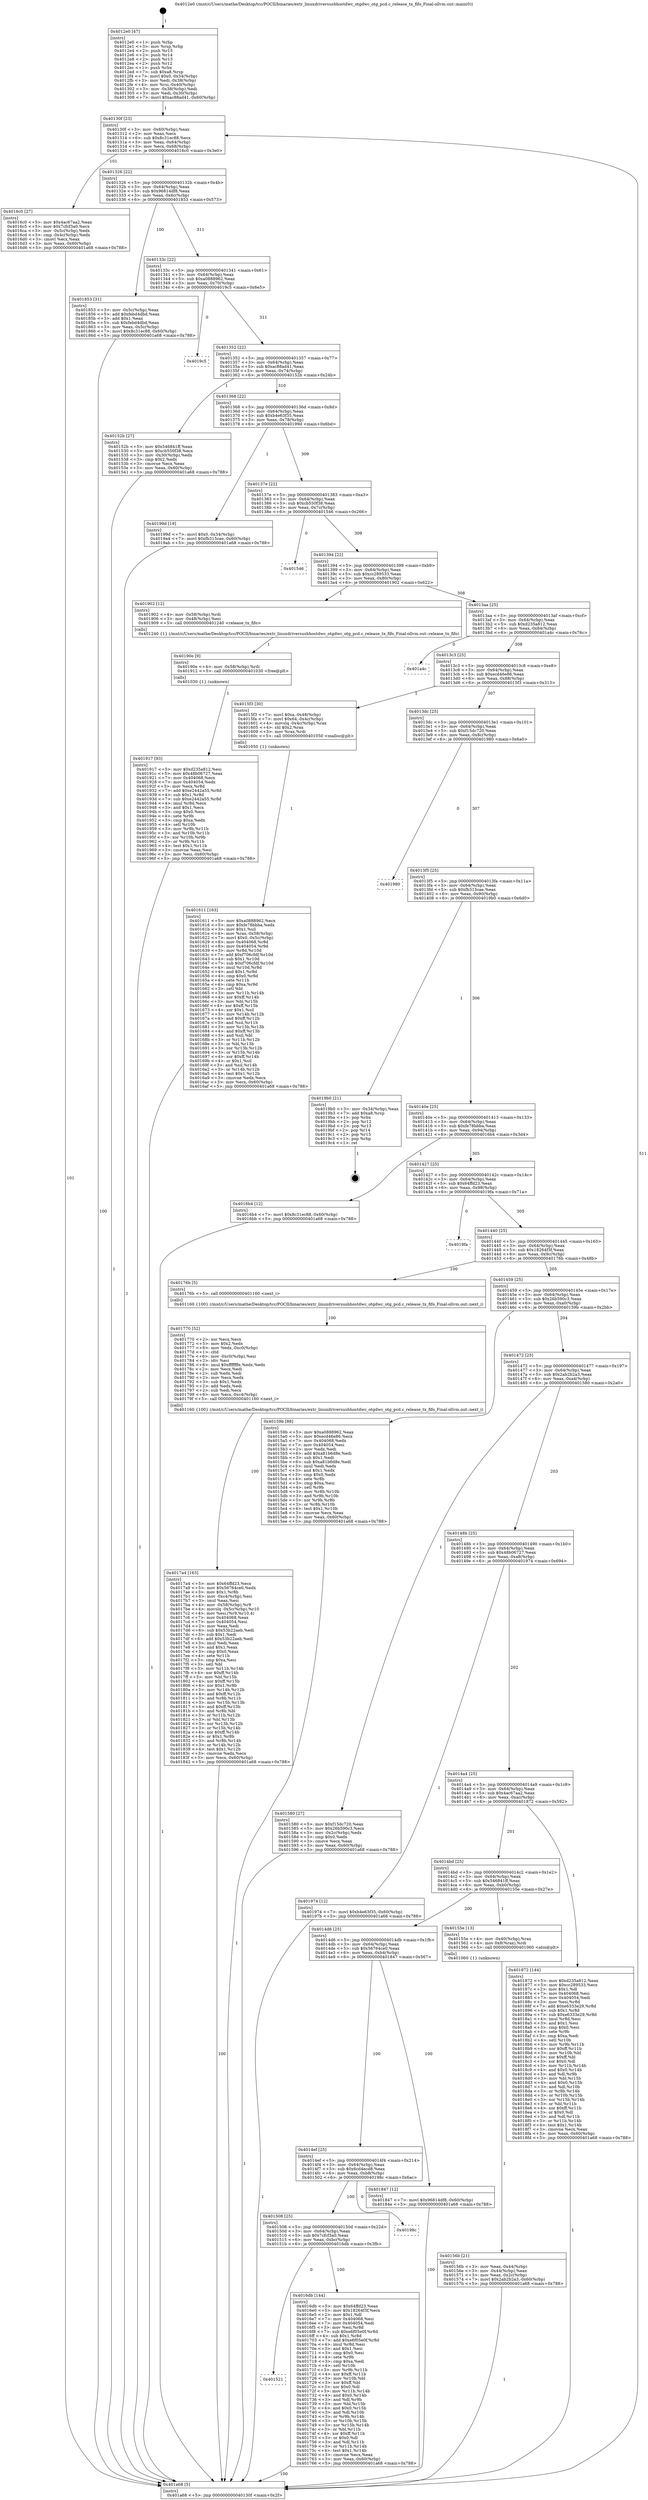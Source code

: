 digraph "0x4012e0" {
  label = "0x4012e0 (/mnt/c/Users/mathe/Desktop/tcc/POCII/binaries/extr_linuxdriversusbhostdwc_otgdwc_otg_pcd.c_release_tx_fifo_Final-ollvm.out::main(0))"
  labelloc = "t"
  node[shape=record]

  Entry [label="",width=0.3,height=0.3,shape=circle,fillcolor=black,style=filled]
  "0x40130f" [label="{
     0x40130f [23]\l
     | [instrs]\l
     &nbsp;&nbsp;0x40130f \<+3\>: mov -0x60(%rbp),%eax\l
     &nbsp;&nbsp;0x401312 \<+2\>: mov %eax,%ecx\l
     &nbsp;&nbsp;0x401314 \<+6\>: sub $0x8c31ec88,%ecx\l
     &nbsp;&nbsp;0x40131a \<+3\>: mov %eax,-0x64(%rbp)\l
     &nbsp;&nbsp;0x40131d \<+3\>: mov %ecx,-0x68(%rbp)\l
     &nbsp;&nbsp;0x401320 \<+6\>: je 00000000004016c0 \<main+0x3e0\>\l
  }"]
  "0x4016c0" [label="{
     0x4016c0 [27]\l
     | [instrs]\l
     &nbsp;&nbsp;0x4016c0 \<+5\>: mov $0x4ac67aa2,%eax\l
     &nbsp;&nbsp;0x4016c5 \<+5\>: mov $0x7cfcf3a0,%ecx\l
     &nbsp;&nbsp;0x4016ca \<+3\>: mov -0x5c(%rbp),%edx\l
     &nbsp;&nbsp;0x4016cd \<+3\>: cmp -0x4c(%rbp),%edx\l
     &nbsp;&nbsp;0x4016d0 \<+3\>: cmovl %ecx,%eax\l
     &nbsp;&nbsp;0x4016d3 \<+3\>: mov %eax,-0x60(%rbp)\l
     &nbsp;&nbsp;0x4016d6 \<+5\>: jmp 0000000000401a68 \<main+0x788\>\l
  }"]
  "0x401326" [label="{
     0x401326 [22]\l
     | [instrs]\l
     &nbsp;&nbsp;0x401326 \<+5\>: jmp 000000000040132b \<main+0x4b\>\l
     &nbsp;&nbsp;0x40132b \<+3\>: mov -0x64(%rbp),%eax\l
     &nbsp;&nbsp;0x40132e \<+5\>: sub $0x96814df8,%eax\l
     &nbsp;&nbsp;0x401333 \<+3\>: mov %eax,-0x6c(%rbp)\l
     &nbsp;&nbsp;0x401336 \<+6\>: je 0000000000401853 \<main+0x573\>\l
  }"]
  Exit [label="",width=0.3,height=0.3,shape=circle,fillcolor=black,style=filled,peripheries=2]
  "0x401853" [label="{
     0x401853 [31]\l
     | [instrs]\l
     &nbsp;&nbsp;0x401853 \<+3\>: mov -0x5c(%rbp),%eax\l
     &nbsp;&nbsp;0x401856 \<+5\>: add $0xfebd4dbd,%eax\l
     &nbsp;&nbsp;0x40185b \<+3\>: add $0x1,%eax\l
     &nbsp;&nbsp;0x40185e \<+5\>: sub $0xfebd4dbd,%eax\l
     &nbsp;&nbsp;0x401863 \<+3\>: mov %eax,-0x5c(%rbp)\l
     &nbsp;&nbsp;0x401866 \<+7\>: movl $0x8c31ec88,-0x60(%rbp)\l
     &nbsp;&nbsp;0x40186d \<+5\>: jmp 0000000000401a68 \<main+0x788\>\l
  }"]
  "0x40133c" [label="{
     0x40133c [22]\l
     | [instrs]\l
     &nbsp;&nbsp;0x40133c \<+5\>: jmp 0000000000401341 \<main+0x61\>\l
     &nbsp;&nbsp;0x401341 \<+3\>: mov -0x64(%rbp),%eax\l
     &nbsp;&nbsp;0x401344 \<+5\>: sub $0xa0888962,%eax\l
     &nbsp;&nbsp;0x401349 \<+3\>: mov %eax,-0x70(%rbp)\l
     &nbsp;&nbsp;0x40134c \<+6\>: je 00000000004019c5 \<main+0x6e5\>\l
  }"]
  "0x401917" [label="{
     0x401917 [93]\l
     | [instrs]\l
     &nbsp;&nbsp;0x401917 \<+5\>: mov $0xd235a812,%esi\l
     &nbsp;&nbsp;0x40191c \<+5\>: mov $0x48b06727,%eax\l
     &nbsp;&nbsp;0x401921 \<+7\>: mov 0x404068,%ecx\l
     &nbsp;&nbsp;0x401928 \<+7\>: mov 0x404054,%edx\l
     &nbsp;&nbsp;0x40192f \<+3\>: mov %ecx,%r8d\l
     &nbsp;&nbsp;0x401932 \<+7\>: add $0xe2442a55,%r8d\l
     &nbsp;&nbsp;0x401939 \<+4\>: sub $0x1,%r8d\l
     &nbsp;&nbsp;0x40193d \<+7\>: sub $0xe2442a55,%r8d\l
     &nbsp;&nbsp;0x401944 \<+4\>: imul %r8d,%ecx\l
     &nbsp;&nbsp;0x401948 \<+3\>: and $0x1,%ecx\l
     &nbsp;&nbsp;0x40194b \<+3\>: cmp $0x0,%ecx\l
     &nbsp;&nbsp;0x40194e \<+4\>: sete %r9b\l
     &nbsp;&nbsp;0x401952 \<+3\>: cmp $0xa,%edx\l
     &nbsp;&nbsp;0x401955 \<+4\>: setl %r10b\l
     &nbsp;&nbsp;0x401959 \<+3\>: mov %r9b,%r11b\l
     &nbsp;&nbsp;0x40195c \<+3\>: and %r10b,%r11b\l
     &nbsp;&nbsp;0x40195f \<+3\>: xor %r10b,%r9b\l
     &nbsp;&nbsp;0x401962 \<+3\>: or %r9b,%r11b\l
     &nbsp;&nbsp;0x401965 \<+4\>: test $0x1,%r11b\l
     &nbsp;&nbsp;0x401969 \<+3\>: cmovne %eax,%esi\l
     &nbsp;&nbsp;0x40196c \<+3\>: mov %esi,-0x60(%rbp)\l
     &nbsp;&nbsp;0x40196f \<+5\>: jmp 0000000000401a68 \<main+0x788\>\l
  }"]
  "0x4019c5" [label="{
     0x4019c5\l
  }", style=dashed]
  "0x401352" [label="{
     0x401352 [22]\l
     | [instrs]\l
     &nbsp;&nbsp;0x401352 \<+5\>: jmp 0000000000401357 \<main+0x77\>\l
     &nbsp;&nbsp;0x401357 \<+3\>: mov -0x64(%rbp),%eax\l
     &nbsp;&nbsp;0x40135a \<+5\>: sub $0xac88ad41,%eax\l
     &nbsp;&nbsp;0x40135f \<+3\>: mov %eax,-0x74(%rbp)\l
     &nbsp;&nbsp;0x401362 \<+6\>: je 000000000040152b \<main+0x24b\>\l
  }"]
  "0x40190e" [label="{
     0x40190e [9]\l
     | [instrs]\l
     &nbsp;&nbsp;0x40190e \<+4\>: mov -0x58(%rbp),%rdi\l
     &nbsp;&nbsp;0x401912 \<+5\>: call 0000000000401030 \<free@plt\>\l
     | [calls]\l
     &nbsp;&nbsp;0x401030 \{1\} (unknown)\l
  }"]
  "0x40152b" [label="{
     0x40152b [27]\l
     | [instrs]\l
     &nbsp;&nbsp;0x40152b \<+5\>: mov $0x546841ff,%eax\l
     &nbsp;&nbsp;0x401530 \<+5\>: mov $0xcb550f38,%ecx\l
     &nbsp;&nbsp;0x401535 \<+3\>: mov -0x30(%rbp),%edx\l
     &nbsp;&nbsp;0x401538 \<+3\>: cmp $0x2,%edx\l
     &nbsp;&nbsp;0x40153b \<+3\>: cmovne %ecx,%eax\l
     &nbsp;&nbsp;0x40153e \<+3\>: mov %eax,-0x60(%rbp)\l
     &nbsp;&nbsp;0x401541 \<+5\>: jmp 0000000000401a68 \<main+0x788\>\l
  }"]
  "0x401368" [label="{
     0x401368 [22]\l
     | [instrs]\l
     &nbsp;&nbsp;0x401368 \<+5\>: jmp 000000000040136d \<main+0x8d\>\l
     &nbsp;&nbsp;0x40136d \<+3\>: mov -0x64(%rbp),%eax\l
     &nbsp;&nbsp;0x401370 \<+5\>: sub $0xb4e63f35,%eax\l
     &nbsp;&nbsp;0x401375 \<+3\>: mov %eax,-0x78(%rbp)\l
     &nbsp;&nbsp;0x401378 \<+6\>: je 000000000040199d \<main+0x6bd\>\l
  }"]
  "0x401a68" [label="{
     0x401a68 [5]\l
     | [instrs]\l
     &nbsp;&nbsp;0x401a68 \<+5\>: jmp 000000000040130f \<main+0x2f\>\l
  }"]
  "0x4012e0" [label="{
     0x4012e0 [47]\l
     | [instrs]\l
     &nbsp;&nbsp;0x4012e0 \<+1\>: push %rbp\l
     &nbsp;&nbsp;0x4012e1 \<+3\>: mov %rsp,%rbp\l
     &nbsp;&nbsp;0x4012e4 \<+2\>: push %r15\l
     &nbsp;&nbsp;0x4012e6 \<+2\>: push %r14\l
     &nbsp;&nbsp;0x4012e8 \<+2\>: push %r13\l
     &nbsp;&nbsp;0x4012ea \<+2\>: push %r12\l
     &nbsp;&nbsp;0x4012ec \<+1\>: push %rbx\l
     &nbsp;&nbsp;0x4012ed \<+7\>: sub $0xa8,%rsp\l
     &nbsp;&nbsp;0x4012f4 \<+7\>: movl $0x0,-0x34(%rbp)\l
     &nbsp;&nbsp;0x4012fb \<+3\>: mov %edi,-0x38(%rbp)\l
     &nbsp;&nbsp;0x4012fe \<+4\>: mov %rsi,-0x40(%rbp)\l
     &nbsp;&nbsp;0x401302 \<+3\>: mov -0x38(%rbp),%edi\l
     &nbsp;&nbsp;0x401305 \<+3\>: mov %edi,-0x30(%rbp)\l
     &nbsp;&nbsp;0x401308 \<+7\>: movl $0xac88ad41,-0x60(%rbp)\l
  }"]
  "0x4017a4" [label="{
     0x4017a4 [163]\l
     | [instrs]\l
     &nbsp;&nbsp;0x4017a4 \<+5\>: mov $0x64ffd23,%ecx\l
     &nbsp;&nbsp;0x4017a9 \<+5\>: mov $0x56764ce0,%edx\l
     &nbsp;&nbsp;0x4017ae \<+3\>: mov $0x1,%r8b\l
     &nbsp;&nbsp;0x4017b1 \<+6\>: mov -0xc4(%rbp),%esi\l
     &nbsp;&nbsp;0x4017b7 \<+3\>: imul %eax,%esi\l
     &nbsp;&nbsp;0x4017ba \<+4\>: mov -0x58(%rbp),%r9\l
     &nbsp;&nbsp;0x4017be \<+4\>: movslq -0x5c(%rbp),%r10\l
     &nbsp;&nbsp;0x4017c2 \<+4\>: mov %esi,(%r9,%r10,4)\l
     &nbsp;&nbsp;0x4017c6 \<+7\>: mov 0x404068,%eax\l
     &nbsp;&nbsp;0x4017cd \<+7\>: mov 0x404054,%esi\l
     &nbsp;&nbsp;0x4017d4 \<+2\>: mov %eax,%edi\l
     &nbsp;&nbsp;0x4017d6 \<+6\>: sub $0x53b22aeb,%edi\l
     &nbsp;&nbsp;0x4017dc \<+3\>: sub $0x1,%edi\l
     &nbsp;&nbsp;0x4017df \<+6\>: add $0x53b22aeb,%edi\l
     &nbsp;&nbsp;0x4017e5 \<+3\>: imul %edi,%eax\l
     &nbsp;&nbsp;0x4017e8 \<+3\>: and $0x1,%eax\l
     &nbsp;&nbsp;0x4017eb \<+3\>: cmp $0x0,%eax\l
     &nbsp;&nbsp;0x4017ee \<+4\>: sete %r11b\l
     &nbsp;&nbsp;0x4017f2 \<+3\>: cmp $0xa,%esi\l
     &nbsp;&nbsp;0x4017f5 \<+3\>: setl %bl\l
     &nbsp;&nbsp;0x4017f8 \<+3\>: mov %r11b,%r14b\l
     &nbsp;&nbsp;0x4017fb \<+4\>: xor $0xff,%r14b\l
     &nbsp;&nbsp;0x4017ff \<+3\>: mov %bl,%r15b\l
     &nbsp;&nbsp;0x401802 \<+4\>: xor $0xff,%r15b\l
     &nbsp;&nbsp;0x401806 \<+4\>: xor $0x1,%r8b\l
     &nbsp;&nbsp;0x40180a \<+3\>: mov %r14b,%r12b\l
     &nbsp;&nbsp;0x40180d \<+4\>: and $0xff,%r12b\l
     &nbsp;&nbsp;0x401811 \<+3\>: and %r8b,%r11b\l
     &nbsp;&nbsp;0x401814 \<+3\>: mov %r15b,%r13b\l
     &nbsp;&nbsp;0x401817 \<+4\>: and $0xff,%r13b\l
     &nbsp;&nbsp;0x40181b \<+3\>: and %r8b,%bl\l
     &nbsp;&nbsp;0x40181e \<+3\>: or %r11b,%r12b\l
     &nbsp;&nbsp;0x401821 \<+3\>: or %bl,%r13b\l
     &nbsp;&nbsp;0x401824 \<+3\>: xor %r13b,%r12b\l
     &nbsp;&nbsp;0x401827 \<+3\>: or %r15b,%r14b\l
     &nbsp;&nbsp;0x40182a \<+4\>: xor $0xff,%r14b\l
     &nbsp;&nbsp;0x40182e \<+4\>: or $0x1,%r8b\l
     &nbsp;&nbsp;0x401832 \<+3\>: and %r8b,%r14b\l
     &nbsp;&nbsp;0x401835 \<+3\>: or %r14b,%r12b\l
     &nbsp;&nbsp;0x401838 \<+4\>: test $0x1,%r12b\l
     &nbsp;&nbsp;0x40183c \<+3\>: cmovne %edx,%ecx\l
     &nbsp;&nbsp;0x40183f \<+3\>: mov %ecx,-0x60(%rbp)\l
     &nbsp;&nbsp;0x401842 \<+5\>: jmp 0000000000401a68 \<main+0x788\>\l
  }"]
  "0x40199d" [label="{
     0x40199d [19]\l
     | [instrs]\l
     &nbsp;&nbsp;0x40199d \<+7\>: movl $0x0,-0x34(%rbp)\l
     &nbsp;&nbsp;0x4019a4 \<+7\>: movl $0xfb315cae,-0x60(%rbp)\l
     &nbsp;&nbsp;0x4019ab \<+5\>: jmp 0000000000401a68 \<main+0x788\>\l
  }"]
  "0x40137e" [label="{
     0x40137e [22]\l
     | [instrs]\l
     &nbsp;&nbsp;0x40137e \<+5\>: jmp 0000000000401383 \<main+0xa3\>\l
     &nbsp;&nbsp;0x401383 \<+3\>: mov -0x64(%rbp),%eax\l
     &nbsp;&nbsp;0x401386 \<+5\>: sub $0xcb550f38,%eax\l
     &nbsp;&nbsp;0x40138b \<+3\>: mov %eax,-0x7c(%rbp)\l
     &nbsp;&nbsp;0x40138e \<+6\>: je 0000000000401546 \<main+0x266\>\l
  }"]
  "0x401770" [label="{
     0x401770 [52]\l
     | [instrs]\l
     &nbsp;&nbsp;0x401770 \<+2\>: xor %ecx,%ecx\l
     &nbsp;&nbsp;0x401772 \<+5\>: mov $0x2,%edx\l
     &nbsp;&nbsp;0x401777 \<+6\>: mov %edx,-0xc0(%rbp)\l
     &nbsp;&nbsp;0x40177d \<+1\>: cltd\l
     &nbsp;&nbsp;0x40177e \<+6\>: mov -0xc0(%rbp),%esi\l
     &nbsp;&nbsp;0x401784 \<+2\>: idiv %esi\l
     &nbsp;&nbsp;0x401786 \<+6\>: imul $0xfffffffe,%edx,%edx\l
     &nbsp;&nbsp;0x40178c \<+2\>: mov %ecx,%edi\l
     &nbsp;&nbsp;0x40178e \<+2\>: sub %edx,%edi\l
     &nbsp;&nbsp;0x401790 \<+2\>: mov %ecx,%edx\l
     &nbsp;&nbsp;0x401792 \<+3\>: sub $0x1,%edx\l
     &nbsp;&nbsp;0x401795 \<+2\>: add %edx,%edi\l
     &nbsp;&nbsp;0x401797 \<+2\>: sub %edi,%ecx\l
     &nbsp;&nbsp;0x401799 \<+6\>: mov %ecx,-0xc4(%rbp)\l
     &nbsp;&nbsp;0x40179f \<+5\>: call 0000000000401160 \<next_i\>\l
     | [calls]\l
     &nbsp;&nbsp;0x401160 \{100\} (/mnt/c/Users/mathe/Desktop/tcc/POCII/binaries/extr_linuxdriversusbhostdwc_otgdwc_otg_pcd.c_release_tx_fifo_Final-ollvm.out::next_i)\l
  }"]
  "0x401546" [label="{
     0x401546\l
  }", style=dashed]
  "0x401394" [label="{
     0x401394 [22]\l
     | [instrs]\l
     &nbsp;&nbsp;0x401394 \<+5\>: jmp 0000000000401399 \<main+0xb9\>\l
     &nbsp;&nbsp;0x401399 \<+3\>: mov -0x64(%rbp),%eax\l
     &nbsp;&nbsp;0x40139c \<+5\>: sub $0xcc289533,%eax\l
     &nbsp;&nbsp;0x4013a1 \<+3\>: mov %eax,-0x80(%rbp)\l
     &nbsp;&nbsp;0x4013a4 \<+6\>: je 0000000000401902 \<main+0x622\>\l
  }"]
  "0x401521" [label="{
     0x401521\l
  }", style=dashed]
  "0x401902" [label="{
     0x401902 [12]\l
     | [instrs]\l
     &nbsp;&nbsp;0x401902 \<+4\>: mov -0x58(%rbp),%rdi\l
     &nbsp;&nbsp;0x401906 \<+3\>: mov -0x48(%rbp),%esi\l
     &nbsp;&nbsp;0x401909 \<+5\>: call 0000000000401240 \<release_tx_fifo\>\l
     | [calls]\l
     &nbsp;&nbsp;0x401240 \{1\} (/mnt/c/Users/mathe/Desktop/tcc/POCII/binaries/extr_linuxdriversusbhostdwc_otgdwc_otg_pcd.c_release_tx_fifo_Final-ollvm.out::release_tx_fifo)\l
  }"]
  "0x4013aa" [label="{
     0x4013aa [25]\l
     | [instrs]\l
     &nbsp;&nbsp;0x4013aa \<+5\>: jmp 00000000004013af \<main+0xcf\>\l
     &nbsp;&nbsp;0x4013af \<+3\>: mov -0x64(%rbp),%eax\l
     &nbsp;&nbsp;0x4013b2 \<+5\>: sub $0xd235a812,%eax\l
     &nbsp;&nbsp;0x4013b7 \<+6\>: mov %eax,-0x84(%rbp)\l
     &nbsp;&nbsp;0x4013bd \<+6\>: je 0000000000401a4c \<main+0x76c\>\l
  }"]
  "0x4016db" [label="{
     0x4016db [144]\l
     | [instrs]\l
     &nbsp;&nbsp;0x4016db \<+5\>: mov $0x64ffd23,%eax\l
     &nbsp;&nbsp;0x4016e0 \<+5\>: mov $0x18264f3f,%ecx\l
     &nbsp;&nbsp;0x4016e5 \<+2\>: mov $0x1,%dl\l
     &nbsp;&nbsp;0x4016e7 \<+7\>: mov 0x404068,%esi\l
     &nbsp;&nbsp;0x4016ee \<+7\>: mov 0x404054,%edi\l
     &nbsp;&nbsp;0x4016f5 \<+3\>: mov %esi,%r8d\l
     &nbsp;&nbsp;0x4016f8 \<+7\>: sub $0xe6f05e0f,%r8d\l
     &nbsp;&nbsp;0x4016ff \<+4\>: sub $0x1,%r8d\l
     &nbsp;&nbsp;0x401703 \<+7\>: add $0xe6f05e0f,%r8d\l
     &nbsp;&nbsp;0x40170a \<+4\>: imul %r8d,%esi\l
     &nbsp;&nbsp;0x40170e \<+3\>: and $0x1,%esi\l
     &nbsp;&nbsp;0x401711 \<+3\>: cmp $0x0,%esi\l
     &nbsp;&nbsp;0x401714 \<+4\>: sete %r9b\l
     &nbsp;&nbsp;0x401718 \<+3\>: cmp $0xa,%edi\l
     &nbsp;&nbsp;0x40171b \<+4\>: setl %r10b\l
     &nbsp;&nbsp;0x40171f \<+3\>: mov %r9b,%r11b\l
     &nbsp;&nbsp;0x401722 \<+4\>: xor $0xff,%r11b\l
     &nbsp;&nbsp;0x401726 \<+3\>: mov %r10b,%bl\l
     &nbsp;&nbsp;0x401729 \<+3\>: xor $0xff,%bl\l
     &nbsp;&nbsp;0x40172c \<+3\>: xor $0x0,%dl\l
     &nbsp;&nbsp;0x40172f \<+3\>: mov %r11b,%r14b\l
     &nbsp;&nbsp;0x401732 \<+4\>: and $0x0,%r14b\l
     &nbsp;&nbsp;0x401736 \<+3\>: and %dl,%r9b\l
     &nbsp;&nbsp;0x401739 \<+3\>: mov %bl,%r15b\l
     &nbsp;&nbsp;0x40173c \<+4\>: and $0x0,%r15b\l
     &nbsp;&nbsp;0x401740 \<+3\>: and %dl,%r10b\l
     &nbsp;&nbsp;0x401743 \<+3\>: or %r9b,%r14b\l
     &nbsp;&nbsp;0x401746 \<+3\>: or %r10b,%r15b\l
     &nbsp;&nbsp;0x401749 \<+3\>: xor %r15b,%r14b\l
     &nbsp;&nbsp;0x40174c \<+3\>: or %bl,%r11b\l
     &nbsp;&nbsp;0x40174f \<+4\>: xor $0xff,%r11b\l
     &nbsp;&nbsp;0x401753 \<+3\>: or $0x0,%dl\l
     &nbsp;&nbsp;0x401756 \<+3\>: and %dl,%r11b\l
     &nbsp;&nbsp;0x401759 \<+3\>: or %r11b,%r14b\l
     &nbsp;&nbsp;0x40175c \<+4\>: test $0x1,%r14b\l
     &nbsp;&nbsp;0x401760 \<+3\>: cmovne %ecx,%eax\l
     &nbsp;&nbsp;0x401763 \<+3\>: mov %eax,-0x60(%rbp)\l
     &nbsp;&nbsp;0x401766 \<+5\>: jmp 0000000000401a68 \<main+0x788\>\l
  }"]
  "0x401a4c" [label="{
     0x401a4c\l
  }", style=dashed]
  "0x4013c3" [label="{
     0x4013c3 [25]\l
     | [instrs]\l
     &nbsp;&nbsp;0x4013c3 \<+5\>: jmp 00000000004013c8 \<main+0xe8\>\l
     &nbsp;&nbsp;0x4013c8 \<+3\>: mov -0x64(%rbp),%eax\l
     &nbsp;&nbsp;0x4013cb \<+5\>: sub $0xecd46e86,%eax\l
     &nbsp;&nbsp;0x4013d0 \<+6\>: mov %eax,-0x88(%rbp)\l
     &nbsp;&nbsp;0x4013d6 \<+6\>: je 00000000004015f3 \<main+0x313\>\l
  }"]
  "0x401508" [label="{
     0x401508 [25]\l
     | [instrs]\l
     &nbsp;&nbsp;0x401508 \<+5\>: jmp 000000000040150d \<main+0x22d\>\l
     &nbsp;&nbsp;0x40150d \<+3\>: mov -0x64(%rbp),%eax\l
     &nbsp;&nbsp;0x401510 \<+5\>: sub $0x7cfcf3a0,%eax\l
     &nbsp;&nbsp;0x401515 \<+6\>: mov %eax,-0xbc(%rbp)\l
     &nbsp;&nbsp;0x40151b \<+6\>: je 00000000004016db \<main+0x3fb\>\l
  }"]
  "0x4015f3" [label="{
     0x4015f3 [30]\l
     | [instrs]\l
     &nbsp;&nbsp;0x4015f3 \<+7\>: movl $0xa,-0x48(%rbp)\l
     &nbsp;&nbsp;0x4015fa \<+7\>: movl $0x64,-0x4c(%rbp)\l
     &nbsp;&nbsp;0x401601 \<+4\>: movslq -0x4c(%rbp),%rax\l
     &nbsp;&nbsp;0x401605 \<+4\>: shl $0x2,%rax\l
     &nbsp;&nbsp;0x401609 \<+3\>: mov %rax,%rdi\l
     &nbsp;&nbsp;0x40160c \<+5\>: call 0000000000401050 \<malloc@plt\>\l
     | [calls]\l
     &nbsp;&nbsp;0x401050 \{1\} (unknown)\l
  }"]
  "0x4013dc" [label="{
     0x4013dc [25]\l
     | [instrs]\l
     &nbsp;&nbsp;0x4013dc \<+5\>: jmp 00000000004013e1 \<main+0x101\>\l
     &nbsp;&nbsp;0x4013e1 \<+3\>: mov -0x64(%rbp),%eax\l
     &nbsp;&nbsp;0x4013e4 \<+5\>: sub $0xf15dc720,%eax\l
     &nbsp;&nbsp;0x4013e9 \<+6\>: mov %eax,-0x8c(%rbp)\l
     &nbsp;&nbsp;0x4013ef \<+6\>: je 0000000000401980 \<main+0x6a0\>\l
  }"]
  "0x40198c" [label="{
     0x40198c\l
  }", style=dashed]
  "0x401980" [label="{
     0x401980\l
  }", style=dashed]
  "0x4013f5" [label="{
     0x4013f5 [25]\l
     | [instrs]\l
     &nbsp;&nbsp;0x4013f5 \<+5\>: jmp 00000000004013fa \<main+0x11a\>\l
     &nbsp;&nbsp;0x4013fa \<+3\>: mov -0x64(%rbp),%eax\l
     &nbsp;&nbsp;0x4013fd \<+5\>: sub $0xfb315cae,%eax\l
     &nbsp;&nbsp;0x401402 \<+6\>: mov %eax,-0x90(%rbp)\l
     &nbsp;&nbsp;0x401408 \<+6\>: je 00000000004019b0 \<main+0x6d0\>\l
  }"]
  "0x4014ef" [label="{
     0x4014ef [25]\l
     | [instrs]\l
     &nbsp;&nbsp;0x4014ef \<+5\>: jmp 00000000004014f4 \<main+0x214\>\l
     &nbsp;&nbsp;0x4014f4 \<+3\>: mov -0x64(%rbp),%eax\l
     &nbsp;&nbsp;0x4014f7 \<+5\>: sub $0x6cd4ecd8,%eax\l
     &nbsp;&nbsp;0x4014fc \<+6\>: mov %eax,-0xb8(%rbp)\l
     &nbsp;&nbsp;0x401502 \<+6\>: je 000000000040198c \<main+0x6ac\>\l
  }"]
  "0x4019b0" [label="{
     0x4019b0 [21]\l
     | [instrs]\l
     &nbsp;&nbsp;0x4019b0 \<+3\>: mov -0x34(%rbp),%eax\l
     &nbsp;&nbsp;0x4019b3 \<+7\>: add $0xa8,%rsp\l
     &nbsp;&nbsp;0x4019ba \<+1\>: pop %rbx\l
     &nbsp;&nbsp;0x4019bb \<+2\>: pop %r12\l
     &nbsp;&nbsp;0x4019bd \<+2\>: pop %r13\l
     &nbsp;&nbsp;0x4019bf \<+2\>: pop %r14\l
     &nbsp;&nbsp;0x4019c1 \<+2\>: pop %r15\l
     &nbsp;&nbsp;0x4019c3 \<+1\>: pop %rbp\l
     &nbsp;&nbsp;0x4019c4 \<+1\>: ret\l
  }"]
  "0x40140e" [label="{
     0x40140e [25]\l
     | [instrs]\l
     &nbsp;&nbsp;0x40140e \<+5\>: jmp 0000000000401413 \<main+0x133\>\l
     &nbsp;&nbsp;0x401413 \<+3\>: mov -0x64(%rbp),%eax\l
     &nbsp;&nbsp;0x401416 \<+5\>: sub $0xfe78bbba,%eax\l
     &nbsp;&nbsp;0x40141b \<+6\>: mov %eax,-0x94(%rbp)\l
     &nbsp;&nbsp;0x401421 \<+6\>: je 00000000004016b4 \<main+0x3d4\>\l
  }"]
  "0x401847" [label="{
     0x401847 [12]\l
     | [instrs]\l
     &nbsp;&nbsp;0x401847 \<+7\>: movl $0x96814df8,-0x60(%rbp)\l
     &nbsp;&nbsp;0x40184e \<+5\>: jmp 0000000000401a68 \<main+0x788\>\l
  }"]
  "0x4016b4" [label="{
     0x4016b4 [12]\l
     | [instrs]\l
     &nbsp;&nbsp;0x4016b4 \<+7\>: movl $0x8c31ec88,-0x60(%rbp)\l
     &nbsp;&nbsp;0x4016bb \<+5\>: jmp 0000000000401a68 \<main+0x788\>\l
  }"]
  "0x401427" [label="{
     0x401427 [25]\l
     | [instrs]\l
     &nbsp;&nbsp;0x401427 \<+5\>: jmp 000000000040142c \<main+0x14c\>\l
     &nbsp;&nbsp;0x40142c \<+3\>: mov -0x64(%rbp),%eax\l
     &nbsp;&nbsp;0x40142f \<+5\>: sub $0x64ffd23,%eax\l
     &nbsp;&nbsp;0x401434 \<+6\>: mov %eax,-0x98(%rbp)\l
     &nbsp;&nbsp;0x40143a \<+6\>: je 00000000004019fa \<main+0x71a\>\l
  }"]
  "0x401611" [label="{
     0x401611 [163]\l
     | [instrs]\l
     &nbsp;&nbsp;0x401611 \<+5\>: mov $0xa0888962,%ecx\l
     &nbsp;&nbsp;0x401616 \<+5\>: mov $0xfe78bbba,%edx\l
     &nbsp;&nbsp;0x40161b \<+3\>: mov $0x1,%sil\l
     &nbsp;&nbsp;0x40161e \<+4\>: mov %rax,-0x58(%rbp)\l
     &nbsp;&nbsp;0x401622 \<+7\>: movl $0x0,-0x5c(%rbp)\l
     &nbsp;&nbsp;0x401629 \<+8\>: mov 0x404068,%r8d\l
     &nbsp;&nbsp;0x401631 \<+8\>: mov 0x404054,%r9d\l
     &nbsp;&nbsp;0x401639 \<+3\>: mov %r8d,%r10d\l
     &nbsp;&nbsp;0x40163c \<+7\>: add $0xf706cfdf,%r10d\l
     &nbsp;&nbsp;0x401643 \<+4\>: sub $0x1,%r10d\l
     &nbsp;&nbsp;0x401647 \<+7\>: sub $0xf706cfdf,%r10d\l
     &nbsp;&nbsp;0x40164e \<+4\>: imul %r10d,%r8d\l
     &nbsp;&nbsp;0x401652 \<+4\>: and $0x1,%r8d\l
     &nbsp;&nbsp;0x401656 \<+4\>: cmp $0x0,%r8d\l
     &nbsp;&nbsp;0x40165a \<+4\>: sete %r11b\l
     &nbsp;&nbsp;0x40165e \<+4\>: cmp $0xa,%r9d\l
     &nbsp;&nbsp;0x401662 \<+3\>: setl %bl\l
     &nbsp;&nbsp;0x401665 \<+3\>: mov %r11b,%r14b\l
     &nbsp;&nbsp;0x401668 \<+4\>: xor $0xff,%r14b\l
     &nbsp;&nbsp;0x40166c \<+3\>: mov %bl,%r15b\l
     &nbsp;&nbsp;0x40166f \<+4\>: xor $0xff,%r15b\l
     &nbsp;&nbsp;0x401673 \<+4\>: xor $0x1,%sil\l
     &nbsp;&nbsp;0x401677 \<+3\>: mov %r14b,%r12b\l
     &nbsp;&nbsp;0x40167a \<+4\>: and $0xff,%r12b\l
     &nbsp;&nbsp;0x40167e \<+3\>: and %sil,%r11b\l
     &nbsp;&nbsp;0x401681 \<+3\>: mov %r15b,%r13b\l
     &nbsp;&nbsp;0x401684 \<+4\>: and $0xff,%r13b\l
     &nbsp;&nbsp;0x401688 \<+3\>: and %sil,%bl\l
     &nbsp;&nbsp;0x40168b \<+3\>: or %r11b,%r12b\l
     &nbsp;&nbsp;0x40168e \<+3\>: or %bl,%r13b\l
     &nbsp;&nbsp;0x401691 \<+3\>: xor %r13b,%r12b\l
     &nbsp;&nbsp;0x401694 \<+3\>: or %r15b,%r14b\l
     &nbsp;&nbsp;0x401697 \<+4\>: xor $0xff,%r14b\l
     &nbsp;&nbsp;0x40169b \<+4\>: or $0x1,%sil\l
     &nbsp;&nbsp;0x40169f \<+3\>: and %sil,%r14b\l
     &nbsp;&nbsp;0x4016a2 \<+3\>: or %r14b,%r12b\l
     &nbsp;&nbsp;0x4016a5 \<+4\>: test $0x1,%r12b\l
     &nbsp;&nbsp;0x4016a9 \<+3\>: cmovne %edx,%ecx\l
     &nbsp;&nbsp;0x4016ac \<+3\>: mov %ecx,-0x60(%rbp)\l
     &nbsp;&nbsp;0x4016af \<+5\>: jmp 0000000000401a68 \<main+0x788\>\l
  }"]
  "0x4019fa" [label="{
     0x4019fa\l
  }", style=dashed]
  "0x401440" [label="{
     0x401440 [25]\l
     | [instrs]\l
     &nbsp;&nbsp;0x401440 \<+5\>: jmp 0000000000401445 \<main+0x165\>\l
     &nbsp;&nbsp;0x401445 \<+3\>: mov -0x64(%rbp),%eax\l
     &nbsp;&nbsp;0x401448 \<+5\>: sub $0x18264f3f,%eax\l
     &nbsp;&nbsp;0x40144d \<+6\>: mov %eax,-0x9c(%rbp)\l
     &nbsp;&nbsp;0x401453 \<+6\>: je 000000000040176b \<main+0x48b\>\l
  }"]
  "0x40156b" [label="{
     0x40156b [21]\l
     | [instrs]\l
     &nbsp;&nbsp;0x40156b \<+3\>: mov %eax,-0x44(%rbp)\l
     &nbsp;&nbsp;0x40156e \<+3\>: mov -0x44(%rbp),%eax\l
     &nbsp;&nbsp;0x401571 \<+3\>: mov %eax,-0x2c(%rbp)\l
     &nbsp;&nbsp;0x401574 \<+7\>: movl $0x2ab2b2a3,-0x60(%rbp)\l
     &nbsp;&nbsp;0x40157b \<+5\>: jmp 0000000000401a68 \<main+0x788\>\l
  }"]
  "0x40176b" [label="{
     0x40176b [5]\l
     | [instrs]\l
     &nbsp;&nbsp;0x40176b \<+5\>: call 0000000000401160 \<next_i\>\l
     | [calls]\l
     &nbsp;&nbsp;0x401160 \{100\} (/mnt/c/Users/mathe/Desktop/tcc/POCII/binaries/extr_linuxdriversusbhostdwc_otgdwc_otg_pcd.c_release_tx_fifo_Final-ollvm.out::next_i)\l
  }"]
  "0x401459" [label="{
     0x401459 [25]\l
     | [instrs]\l
     &nbsp;&nbsp;0x401459 \<+5\>: jmp 000000000040145e \<main+0x17e\>\l
     &nbsp;&nbsp;0x40145e \<+3\>: mov -0x64(%rbp),%eax\l
     &nbsp;&nbsp;0x401461 \<+5\>: sub $0x26b590c3,%eax\l
     &nbsp;&nbsp;0x401466 \<+6\>: mov %eax,-0xa0(%rbp)\l
     &nbsp;&nbsp;0x40146c \<+6\>: je 000000000040159b \<main+0x2bb\>\l
  }"]
  "0x4014d6" [label="{
     0x4014d6 [25]\l
     | [instrs]\l
     &nbsp;&nbsp;0x4014d6 \<+5\>: jmp 00000000004014db \<main+0x1fb\>\l
     &nbsp;&nbsp;0x4014db \<+3\>: mov -0x64(%rbp),%eax\l
     &nbsp;&nbsp;0x4014de \<+5\>: sub $0x56764ce0,%eax\l
     &nbsp;&nbsp;0x4014e3 \<+6\>: mov %eax,-0xb4(%rbp)\l
     &nbsp;&nbsp;0x4014e9 \<+6\>: je 0000000000401847 \<main+0x567\>\l
  }"]
  "0x40159b" [label="{
     0x40159b [88]\l
     | [instrs]\l
     &nbsp;&nbsp;0x40159b \<+5\>: mov $0xa0888962,%eax\l
     &nbsp;&nbsp;0x4015a0 \<+5\>: mov $0xecd46e86,%ecx\l
     &nbsp;&nbsp;0x4015a5 \<+7\>: mov 0x404068,%edx\l
     &nbsp;&nbsp;0x4015ac \<+7\>: mov 0x404054,%esi\l
     &nbsp;&nbsp;0x4015b3 \<+2\>: mov %edx,%edi\l
     &nbsp;&nbsp;0x4015b5 \<+6\>: add $0xa81b6d8e,%edi\l
     &nbsp;&nbsp;0x4015bb \<+3\>: sub $0x1,%edi\l
     &nbsp;&nbsp;0x4015be \<+6\>: sub $0xa81b6d8e,%edi\l
     &nbsp;&nbsp;0x4015c4 \<+3\>: imul %edi,%edx\l
     &nbsp;&nbsp;0x4015c7 \<+3\>: and $0x1,%edx\l
     &nbsp;&nbsp;0x4015ca \<+3\>: cmp $0x0,%edx\l
     &nbsp;&nbsp;0x4015cd \<+4\>: sete %r8b\l
     &nbsp;&nbsp;0x4015d1 \<+3\>: cmp $0xa,%esi\l
     &nbsp;&nbsp;0x4015d4 \<+4\>: setl %r9b\l
     &nbsp;&nbsp;0x4015d8 \<+3\>: mov %r8b,%r10b\l
     &nbsp;&nbsp;0x4015db \<+3\>: and %r9b,%r10b\l
     &nbsp;&nbsp;0x4015de \<+3\>: xor %r9b,%r8b\l
     &nbsp;&nbsp;0x4015e1 \<+3\>: or %r8b,%r10b\l
     &nbsp;&nbsp;0x4015e4 \<+4\>: test $0x1,%r10b\l
     &nbsp;&nbsp;0x4015e8 \<+3\>: cmovne %ecx,%eax\l
     &nbsp;&nbsp;0x4015eb \<+3\>: mov %eax,-0x60(%rbp)\l
     &nbsp;&nbsp;0x4015ee \<+5\>: jmp 0000000000401a68 \<main+0x788\>\l
  }"]
  "0x401472" [label="{
     0x401472 [25]\l
     | [instrs]\l
     &nbsp;&nbsp;0x401472 \<+5\>: jmp 0000000000401477 \<main+0x197\>\l
     &nbsp;&nbsp;0x401477 \<+3\>: mov -0x64(%rbp),%eax\l
     &nbsp;&nbsp;0x40147a \<+5\>: sub $0x2ab2b2a3,%eax\l
     &nbsp;&nbsp;0x40147f \<+6\>: mov %eax,-0xa4(%rbp)\l
     &nbsp;&nbsp;0x401485 \<+6\>: je 0000000000401580 \<main+0x2a0\>\l
  }"]
  "0x40155e" [label="{
     0x40155e [13]\l
     | [instrs]\l
     &nbsp;&nbsp;0x40155e \<+4\>: mov -0x40(%rbp),%rax\l
     &nbsp;&nbsp;0x401562 \<+4\>: mov 0x8(%rax),%rdi\l
     &nbsp;&nbsp;0x401566 \<+5\>: call 0000000000401060 \<atoi@plt\>\l
     | [calls]\l
     &nbsp;&nbsp;0x401060 \{1\} (unknown)\l
  }"]
  "0x401580" [label="{
     0x401580 [27]\l
     | [instrs]\l
     &nbsp;&nbsp;0x401580 \<+5\>: mov $0xf15dc720,%eax\l
     &nbsp;&nbsp;0x401585 \<+5\>: mov $0x26b590c3,%ecx\l
     &nbsp;&nbsp;0x40158a \<+3\>: mov -0x2c(%rbp),%edx\l
     &nbsp;&nbsp;0x40158d \<+3\>: cmp $0x0,%edx\l
     &nbsp;&nbsp;0x401590 \<+3\>: cmove %ecx,%eax\l
     &nbsp;&nbsp;0x401593 \<+3\>: mov %eax,-0x60(%rbp)\l
     &nbsp;&nbsp;0x401596 \<+5\>: jmp 0000000000401a68 \<main+0x788\>\l
  }"]
  "0x40148b" [label="{
     0x40148b [25]\l
     | [instrs]\l
     &nbsp;&nbsp;0x40148b \<+5\>: jmp 0000000000401490 \<main+0x1b0\>\l
     &nbsp;&nbsp;0x401490 \<+3\>: mov -0x64(%rbp),%eax\l
     &nbsp;&nbsp;0x401493 \<+5\>: sub $0x48b06727,%eax\l
     &nbsp;&nbsp;0x401498 \<+6\>: mov %eax,-0xa8(%rbp)\l
     &nbsp;&nbsp;0x40149e \<+6\>: je 0000000000401974 \<main+0x694\>\l
  }"]
  "0x4014bd" [label="{
     0x4014bd [25]\l
     | [instrs]\l
     &nbsp;&nbsp;0x4014bd \<+5\>: jmp 00000000004014c2 \<main+0x1e2\>\l
     &nbsp;&nbsp;0x4014c2 \<+3\>: mov -0x64(%rbp),%eax\l
     &nbsp;&nbsp;0x4014c5 \<+5\>: sub $0x546841ff,%eax\l
     &nbsp;&nbsp;0x4014ca \<+6\>: mov %eax,-0xb0(%rbp)\l
     &nbsp;&nbsp;0x4014d0 \<+6\>: je 000000000040155e \<main+0x27e\>\l
  }"]
  "0x401974" [label="{
     0x401974 [12]\l
     | [instrs]\l
     &nbsp;&nbsp;0x401974 \<+7\>: movl $0xb4e63f35,-0x60(%rbp)\l
     &nbsp;&nbsp;0x40197b \<+5\>: jmp 0000000000401a68 \<main+0x788\>\l
  }"]
  "0x4014a4" [label="{
     0x4014a4 [25]\l
     | [instrs]\l
     &nbsp;&nbsp;0x4014a4 \<+5\>: jmp 00000000004014a9 \<main+0x1c9\>\l
     &nbsp;&nbsp;0x4014a9 \<+3\>: mov -0x64(%rbp),%eax\l
     &nbsp;&nbsp;0x4014ac \<+5\>: sub $0x4ac67aa2,%eax\l
     &nbsp;&nbsp;0x4014b1 \<+6\>: mov %eax,-0xac(%rbp)\l
     &nbsp;&nbsp;0x4014b7 \<+6\>: je 0000000000401872 \<main+0x592\>\l
  }"]
  "0x401872" [label="{
     0x401872 [144]\l
     | [instrs]\l
     &nbsp;&nbsp;0x401872 \<+5\>: mov $0xd235a812,%eax\l
     &nbsp;&nbsp;0x401877 \<+5\>: mov $0xcc289533,%ecx\l
     &nbsp;&nbsp;0x40187c \<+2\>: mov $0x1,%dl\l
     &nbsp;&nbsp;0x40187e \<+7\>: mov 0x404068,%esi\l
     &nbsp;&nbsp;0x401885 \<+7\>: mov 0x404054,%edi\l
     &nbsp;&nbsp;0x40188c \<+3\>: mov %esi,%r8d\l
     &nbsp;&nbsp;0x40188f \<+7\>: add $0xe6333e29,%r8d\l
     &nbsp;&nbsp;0x401896 \<+4\>: sub $0x1,%r8d\l
     &nbsp;&nbsp;0x40189a \<+7\>: sub $0xe6333e29,%r8d\l
     &nbsp;&nbsp;0x4018a1 \<+4\>: imul %r8d,%esi\l
     &nbsp;&nbsp;0x4018a5 \<+3\>: and $0x1,%esi\l
     &nbsp;&nbsp;0x4018a8 \<+3\>: cmp $0x0,%esi\l
     &nbsp;&nbsp;0x4018ab \<+4\>: sete %r9b\l
     &nbsp;&nbsp;0x4018af \<+3\>: cmp $0xa,%edi\l
     &nbsp;&nbsp;0x4018b2 \<+4\>: setl %r10b\l
     &nbsp;&nbsp;0x4018b6 \<+3\>: mov %r9b,%r11b\l
     &nbsp;&nbsp;0x4018b9 \<+4\>: xor $0xff,%r11b\l
     &nbsp;&nbsp;0x4018bd \<+3\>: mov %r10b,%bl\l
     &nbsp;&nbsp;0x4018c0 \<+3\>: xor $0xff,%bl\l
     &nbsp;&nbsp;0x4018c3 \<+3\>: xor $0x0,%dl\l
     &nbsp;&nbsp;0x4018c6 \<+3\>: mov %r11b,%r14b\l
     &nbsp;&nbsp;0x4018c9 \<+4\>: and $0x0,%r14b\l
     &nbsp;&nbsp;0x4018cd \<+3\>: and %dl,%r9b\l
     &nbsp;&nbsp;0x4018d0 \<+3\>: mov %bl,%r15b\l
     &nbsp;&nbsp;0x4018d3 \<+4\>: and $0x0,%r15b\l
     &nbsp;&nbsp;0x4018d7 \<+3\>: and %dl,%r10b\l
     &nbsp;&nbsp;0x4018da \<+3\>: or %r9b,%r14b\l
     &nbsp;&nbsp;0x4018dd \<+3\>: or %r10b,%r15b\l
     &nbsp;&nbsp;0x4018e0 \<+3\>: xor %r15b,%r14b\l
     &nbsp;&nbsp;0x4018e3 \<+3\>: or %bl,%r11b\l
     &nbsp;&nbsp;0x4018e6 \<+4\>: xor $0xff,%r11b\l
     &nbsp;&nbsp;0x4018ea \<+3\>: or $0x0,%dl\l
     &nbsp;&nbsp;0x4018ed \<+3\>: and %dl,%r11b\l
     &nbsp;&nbsp;0x4018f0 \<+3\>: or %r11b,%r14b\l
     &nbsp;&nbsp;0x4018f3 \<+4\>: test $0x1,%r14b\l
     &nbsp;&nbsp;0x4018f7 \<+3\>: cmovne %ecx,%eax\l
     &nbsp;&nbsp;0x4018fa \<+3\>: mov %eax,-0x60(%rbp)\l
     &nbsp;&nbsp;0x4018fd \<+5\>: jmp 0000000000401a68 \<main+0x788\>\l
  }"]
  Entry -> "0x4012e0" [label=" 1"]
  "0x40130f" -> "0x4016c0" [label=" 101"]
  "0x40130f" -> "0x401326" [label=" 411"]
  "0x4019b0" -> Exit [label=" 1"]
  "0x401326" -> "0x401853" [label=" 100"]
  "0x401326" -> "0x40133c" [label=" 311"]
  "0x40199d" -> "0x401a68" [label=" 1"]
  "0x40133c" -> "0x4019c5" [label=" 0"]
  "0x40133c" -> "0x401352" [label=" 311"]
  "0x401974" -> "0x401a68" [label=" 1"]
  "0x401352" -> "0x40152b" [label=" 1"]
  "0x401352" -> "0x401368" [label=" 310"]
  "0x40152b" -> "0x401a68" [label=" 1"]
  "0x4012e0" -> "0x40130f" [label=" 1"]
  "0x401a68" -> "0x40130f" [label=" 511"]
  "0x401917" -> "0x401a68" [label=" 1"]
  "0x401368" -> "0x40199d" [label=" 1"]
  "0x401368" -> "0x40137e" [label=" 309"]
  "0x40190e" -> "0x401917" [label=" 1"]
  "0x40137e" -> "0x401546" [label=" 0"]
  "0x40137e" -> "0x401394" [label=" 309"]
  "0x401902" -> "0x40190e" [label=" 1"]
  "0x401394" -> "0x401902" [label=" 1"]
  "0x401394" -> "0x4013aa" [label=" 308"]
  "0x401872" -> "0x401a68" [label=" 1"]
  "0x4013aa" -> "0x401a4c" [label=" 0"]
  "0x4013aa" -> "0x4013c3" [label=" 308"]
  "0x401853" -> "0x401a68" [label=" 100"]
  "0x4013c3" -> "0x4015f3" [label=" 1"]
  "0x4013c3" -> "0x4013dc" [label=" 307"]
  "0x4017a4" -> "0x401a68" [label=" 100"]
  "0x4013dc" -> "0x401980" [label=" 0"]
  "0x4013dc" -> "0x4013f5" [label=" 307"]
  "0x401770" -> "0x4017a4" [label=" 100"]
  "0x4013f5" -> "0x4019b0" [label=" 1"]
  "0x4013f5" -> "0x40140e" [label=" 306"]
  "0x4016db" -> "0x401a68" [label=" 100"]
  "0x40140e" -> "0x4016b4" [label=" 1"]
  "0x40140e" -> "0x401427" [label=" 305"]
  "0x401508" -> "0x401521" [label=" 0"]
  "0x401427" -> "0x4019fa" [label=" 0"]
  "0x401427" -> "0x401440" [label=" 305"]
  "0x401847" -> "0x401a68" [label=" 100"]
  "0x401440" -> "0x40176b" [label=" 100"]
  "0x401440" -> "0x401459" [label=" 205"]
  "0x4014ef" -> "0x401508" [label=" 100"]
  "0x401459" -> "0x40159b" [label=" 1"]
  "0x401459" -> "0x401472" [label=" 204"]
  "0x4014ef" -> "0x40198c" [label=" 0"]
  "0x401472" -> "0x401580" [label=" 1"]
  "0x401472" -> "0x40148b" [label=" 203"]
  "0x40176b" -> "0x401770" [label=" 100"]
  "0x40148b" -> "0x401974" [label=" 1"]
  "0x40148b" -> "0x4014a4" [label=" 202"]
  "0x4014d6" -> "0x401847" [label=" 100"]
  "0x4014a4" -> "0x401872" [label=" 1"]
  "0x4014a4" -> "0x4014bd" [label=" 201"]
  "0x4014d6" -> "0x4014ef" [label=" 100"]
  "0x4014bd" -> "0x40155e" [label=" 1"]
  "0x4014bd" -> "0x4014d6" [label=" 200"]
  "0x40155e" -> "0x40156b" [label=" 1"]
  "0x40156b" -> "0x401a68" [label=" 1"]
  "0x401580" -> "0x401a68" [label=" 1"]
  "0x40159b" -> "0x401a68" [label=" 1"]
  "0x4015f3" -> "0x401611" [label=" 1"]
  "0x401611" -> "0x401a68" [label=" 1"]
  "0x4016b4" -> "0x401a68" [label=" 1"]
  "0x4016c0" -> "0x401a68" [label=" 101"]
  "0x401508" -> "0x4016db" [label=" 100"]
}
